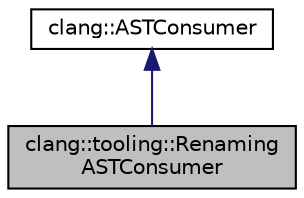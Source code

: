 digraph "clang::tooling::RenamingASTConsumer"
{
 // LATEX_PDF_SIZE
  bgcolor="transparent";
  edge [fontname="Helvetica",fontsize="10",labelfontname="Helvetica",labelfontsize="10"];
  node [fontname="Helvetica",fontsize="10",shape=record];
  Node1 [label="clang::tooling::Renaming\lASTConsumer",height=0.2,width=0.4,color="black", fillcolor="grey75", style="filled", fontcolor="black",tooltip=" "];
  Node2 -> Node1 [dir="back",color="midnightblue",fontsize="10",style="solid",fontname="Helvetica"];
  Node2 [label="clang::ASTConsumer",height=0.2,width=0.4,color="black",URL="$classclang_1_1ASTConsumer.html",tooltip="ASTConsumer - This is an abstract interface that should be implemented by clients that read ASTs."];
}
